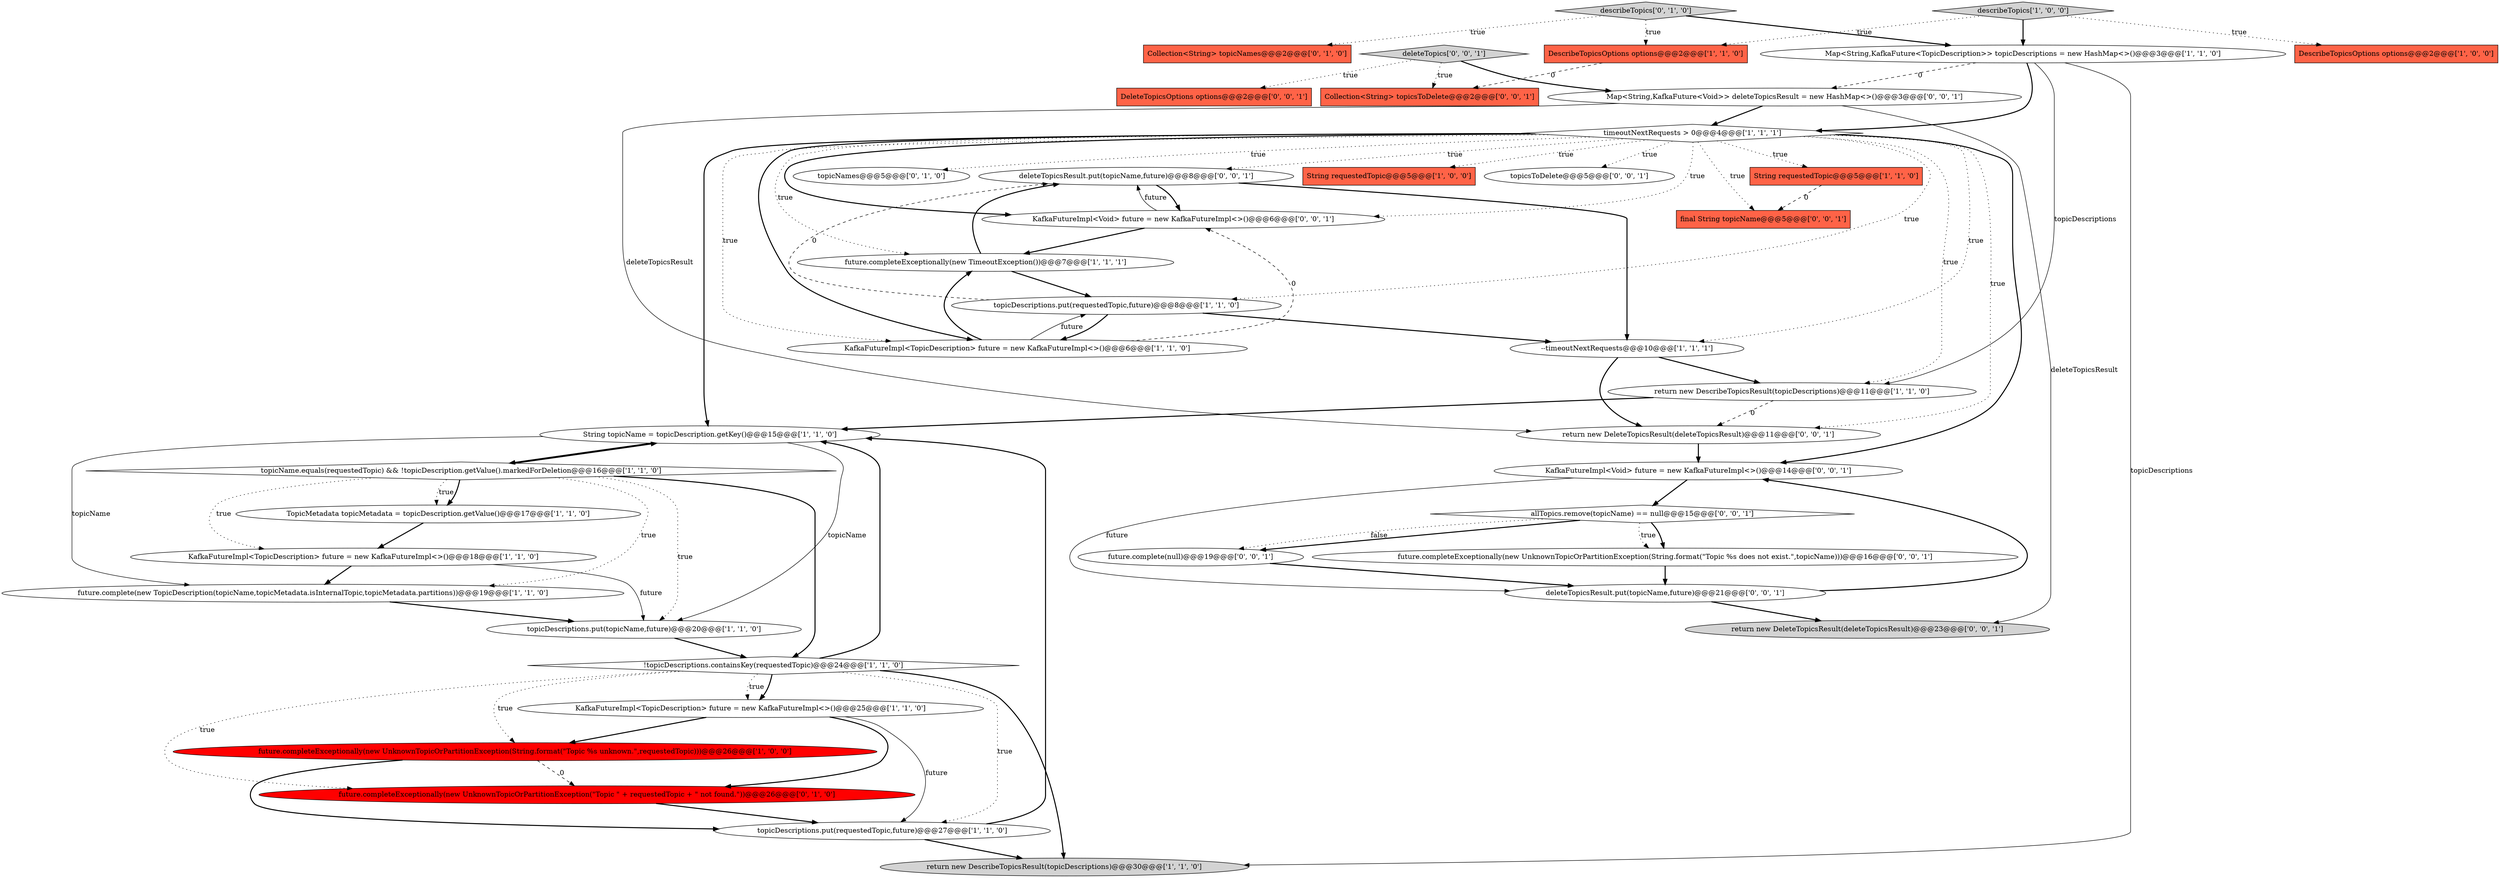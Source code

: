 digraph {
24 [style = filled, label = "describeTopics['0', '1', '0']", fillcolor = lightgray, shape = diamond image = "AAA0AAABBB2BBB"];
3 [style = filled, label = "future.complete(new TopicDescription(topicName,topicMetadata.isInternalTopic,topicMetadata.partitions))@@@19@@@['1', '1', '0']", fillcolor = white, shape = ellipse image = "AAA0AAABBB1BBB"];
36 [style = filled, label = "deleteTopics['0', '0', '1']", fillcolor = lightgray, shape = diamond image = "AAA0AAABBB3BBB"];
37 [style = filled, label = "return new DeleteTopicsResult(deleteTopicsResult)@@@23@@@['0', '0', '1']", fillcolor = lightgray, shape = ellipse image = "AAA0AAABBB3BBB"];
33 [style = filled, label = "deleteTopicsResult.put(topicName,future)@@@8@@@['0', '0', '1']", fillcolor = white, shape = ellipse image = "AAA0AAABBB3BBB"];
16 [style = filled, label = "KafkaFutureImpl<TopicDescription> future = new KafkaFutureImpl<>()@@@6@@@['1', '1', '0']", fillcolor = white, shape = ellipse image = "AAA0AAABBB1BBB"];
12 [style = filled, label = "DescribeTopicsOptions options@@@2@@@['1', '0', '0']", fillcolor = tomato, shape = box image = "AAA0AAABBB1BBB"];
41 [style = filled, label = "KafkaFutureImpl<Void> future = new KafkaFutureImpl<>()@@@14@@@['0', '0', '1']", fillcolor = white, shape = ellipse image = "AAA0AAABBB3BBB"];
30 [style = filled, label = "Map<String,KafkaFuture<Void>> deleteTopicsResult = new HashMap<>()@@@3@@@['0', '0', '1']", fillcolor = white, shape = ellipse image = "AAA0AAABBB3BBB"];
23 [style = filled, label = "topicNames@@@5@@@['0', '1', '0']", fillcolor = white, shape = ellipse image = "AAA0AAABBB2BBB"];
8 [style = filled, label = "return new DescribeTopicsResult(topicDescriptions)@@@30@@@['1', '1', '0']", fillcolor = lightgray, shape = ellipse image = "AAA0AAABBB1BBB"];
29 [style = filled, label = "deleteTopicsResult.put(topicName,future)@@@21@@@['0', '0', '1']", fillcolor = white, shape = ellipse image = "AAA0AAABBB3BBB"];
32 [style = filled, label = "return new DeleteTopicsResult(deleteTopicsResult)@@@11@@@['0', '0', '1']", fillcolor = white, shape = ellipse image = "AAA0AAABBB3BBB"];
5 [style = filled, label = "--timeoutNextRequests@@@10@@@['1', '1', '1']", fillcolor = white, shape = ellipse image = "AAA0AAABBB1BBB"];
25 [style = filled, label = "future.completeExceptionally(new UnknownTopicOrPartitionException(\"Topic \" + requestedTopic + \" not found.\"))@@@26@@@['0', '1', '0']", fillcolor = red, shape = ellipse image = "AAA1AAABBB2BBB"];
22 [style = filled, label = "String topicName = topicDescription.getKey()@@@15@@@['1', '1', '0']", fillcolor = white, shape = ellipse image = "AAA0AAABBB1BBB"];
11 [style = filled, label = "topicDescriptions.put(requestedTopic,future)@@@8@@@['1', '1', '0']", fillcolor = white, shape = ellipse image = "AAA0AAABBB1BBB"];
20 [style = filled, label = "topicDescriptions.put(topicName,future)@@@20@@@['1', '1', '0']", fillcolor = white, shape = ellipse image = "AAA0AAABBB1BBB"];
0 [style = filled, label = "future.completeExceptionally(new UnknownTopicOrPartitionException(String.format(\"Topic %s unknown.\",requestedTopic)))@@@26@@@['1', '0', '0']", fillcolor = red, shape = ellipse image = "AAA1AAABBB1BBB"];
38 [style = filled, label = "DeleteTopicsOptions options@@@2@@@['0', '0', '1']", fillcolor = tomato, shape = box image = "AAA0AAABBB3BBB"];
14 [style = filled, label = "DescribeTopicsOptions options@@@2@@@['1', '1', '0']", fillcolor = tomato, shape = box image = "AAA0AAABBB1BBB"];
1 [style = filled, label = "!topicDescriptions.containsKey(requestedTopic)@@@24@@@['1', '1', '0']", fillcolor = white, shape = diamond image = "AAA0AAABBB1BBB"];
39 [style = filled, label = "allTopics.remove(topicName) == null@@@15@@@['0', '0', '1']", fillcolor = white, shape = diamond image = "AAA0AAABBB3BBB"];
31 [style = filled, label = "final String topicName@@@5@@@['0', '0', '1']", fillcolor = tomato, shape = box image = "AAA0AAABBB3BBB"];
15 [style = filled, label = "topicDescriptions.put(requestedTopic,future)@@@27@@@['1', '1', '0']", fillcolor = white, shape = ellipse image = "AAA0AAABBB1BBB"];
6 [style = filled, label = "String requestedTopic@@@5@@@['1', '0', '0']", fillcolor = tomato, shape = box image = "AAA0AAABBB1BBB"];
13 [style = filled, label = "TopicMetadata topicMetadata = topicDescription.getValue()@@@17@@@['1', '1', '0']", fillcolor = white, shape = ellipse image = "AAA0AAABBB1BBB"];
17 [style = filled, label = "String requestedTopic@@@5@@@['1', '1', '0']", fillcolor = tomato, shape = box image = "AAA0AAABBB1BBB"];
40 [style = filled, label = "Collection<String> topicsToDelete@@@2@@@['0', '0', '1']", fillcolor = tomato, shape = box image = "AAA0AAABBB3BBB"];
9 [style = filled, label = "KafkaFutureImpl<TopicDescription> future = new KafkaFutureImpl<>()@@@25@@@['1', '1', '0']", fillcolor = white, shape = ellipse image = "AAA0AAABBB1BBB"];
10 [style = filled, label = "Map<String,KafkaFuture<TopicDescription>> topicDescriptions = new HashMap<>()@@@3@@@['1', '1', '0']", fillcolor = white, shape = ellipse image = "AAA0AAABBB1BBB"];
19 [style = filled, label = "describeTopics['1', '0', '0']", fillcolor = lightgray, shape = diamond image = "AAA0AAABBB1BBB"];
7 [style = filled, label = "topicName.equals(requestedTopic) && !topicDescription.getValue().markedForDeletion@@@16@@@['1', '1', '0']", fillcolor = white, shape = diamond image = "AAA0AAABBB1BBB"];
2 [style = filled, label = "future.completeExceptionally(new TimeoutException())@@@7@@@['1', '1', '1']", fillcolor = white, shape = ellipse image = "AAA0AAABBB1BBB"];
21 [style = filled, label = "KafkaFutureImpl<TopicDescription> future = new KafkaFutureImpl<>()@@@18@@@['1', '1', '0']", fillcolor = white, shape = ellipse image = "AAA0AAABBB1BBB"];
28 [style = filled, label = "topicsToDelete@@@5@@@['0', '0', '1']", fillcolor = white, shape = ellipse image = "AAA0AAABBB3BBB"];
34 [style = filled, label = "future.completeExceptionally(new UnknownTopicOrPartitionException(String.format(\"Topic %s does not exist.\",topicName)))@@@16@@@['0', '0', '1']", fillcolor = white, shape = ellipse image = "AAA0AAABBB3BBB"];
35 [style = filled, label = "future.complete(null)@@@19@@@['0', '0', '1']", fillcolor = white, shape = ellipse image = "AAA0AAABBB3BBB"];
18 [style = filled, label = "return new DescribeTopicsResult(topicDescriptions)@@@11@@@['1', '1', '0']", fillcolor = white, shape = ellipse image = "AAA0AAABBB1BBB"];
27 [style = filled, label = "KafkaFutureImpl<Void> future = new KafkaFutureImpl<>()@@@6@@@['0', '0', '1']", fillcolor = white, shape = ellipse image = "AAA0AAABBB3BBB"];
26 [style = filled, label = "Collection<String> topicNames@@@2@@@['0', '1', '0']", fillcolor = tomato, shape = box image = "AAA0AAABBB2BBB"];
4 [style = filled, label = "timeoutNextRequests > 0@@@4@@@['1', '1', '1']", fillcolor = white, shape = diamond image = "AAA0AAABBB1BBB"];
4->18 [style = dotted, label="true"];
16->27 [style = dashed, label="0"];
11->33 [style = dashed, label="0"];
30->32 [style = solid, label="deleteTopicsResult"];
36->38 [style = dotted, label="true"];
4->33 [style = dotted, label="true"];
0->15 [style = bold, label=""];
18->22 [style = bold, label=""];
0->25 [style = dashed, label="0"];
25->15 [style = bold, label=""];
1->0 [style = dotted, label="true"];
4->17 [style = dotted, label="true"];
27->2 [style = bold, label=""];
21->20 [style = solid, label="future"];
4->16 [style = bold, label=""];
21->3 [style = bold, label=""];
18->32 [style = dashed, label="0"];
24->10 [style = bold, label=""];
11->16 [style = bold, label=""];
7->1 [style = bold, label=""];
39->34 [style = bold, label=""];
7->13 [style = dotted, label="true"];
4->23 [style = dotted, label="true"];
41->29 [style = solid, label="future"];
36->40 [style = dotted, label="true"];
33->27 [style = bold, label=""];
22->7 [style = bold, label=""];
4->28 [style = dotted, label="true"];
36->30 [style = bold, label=""];
24->26 [style = dotted, label="true"];
1->15 [style = dotted, label="true"];
39->35 [style = bold, label=""];
2->33 [style = bold, label=""];
9->15 [style = solid, label="future"];
4->32 [style = dotted, label="true"];
7->21 [style = dotted, label="true"];
4->22 [style = bold, label=""];
14->40 [style = dashed, label="0"];
4->2 [style = dotted, label="true"];
39->34 [style = dotted, label="true"];
4->5 [style = dotted, label="true"];
34->29 [style = bold, label=""];
1->8 [style = bold, label=""];
35->29 [style = bold, label=""];
30->37 [style = solid, label="deleteTopicsResult"];
16->11 [style = solid, label="future"];
4->11 [style = dotted, label="true"];
19->12 [style = dotted, label="true"];
19->10 [style = bold, label=""];
5->18 [style = bold, label=""];
29->37 [style = bold, label=""];
20->1 [style = bold, label=""];
33->5 [style = bold, label=""];
4->41 [style = bold, label=""];
10->18 [style = solid, label="topicDescriptions"];
1->9 [style = bold, label=""];
15->22 [style = bold, label=""];
5->32 [style = bold, label=""];
7->22 [style = bold, label=""];
11->5 [style = bold, label=""];
10->8 [style = solid, label="topicDescriptions"];
10->30 [style = dashed, label="0"];
4->31 [style = dotted, label="true"];
1->9 [style = dotted, label="true"];
22->3 [style = solid, label="topicName"];
32->41 [style = bold, label=""];
2->11 [style = bold, label=""];
15->8 [style = bold, label=""];
7->13 [style = bold, label=""];
4->6 [style = dotted, label="true"];
27->33 [style = solid, label="future"];
19->14 [style = dotted, label="true"];
1->25 [style = dotted, label="true"];
9->0 [style = bold, label=""];
24->14 [style = dotted, label="true"];
29->41 [style = bold, label=""];
16->2 [style = bold, label=""];
17->31 [style = dashed, label="0"];
22->20 [style = solid, label="topicName"];
7->20 [style = dotted, label="true"];
1->22 [style = bold, label=""];
3->20 [style = bold, label=""];
39->35 [style = dotted, label="false"];
7->3 [style = dotted, label="true"];
30->4 [style = bold, label=""];
9->25 [style = bold, label=""];
4->27 [style = bold, label=""];
4->27 [style = dotted, label="true"];
10->4 [style = bold, label=""];
4->16 [style = dotted, label="true"];
41->39 [style = bold, label=""];
13->21 [style = bold, label=""];
}
